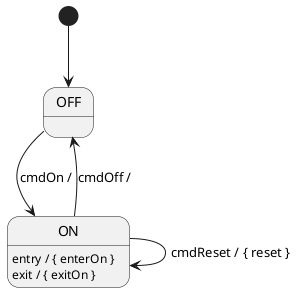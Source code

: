 @startuml

[*] --> OFF

state OFF

state ON {
  ON: entry / { enterOn }
  ON: exit / { exitOn }
}

OFF --> ON : cmdOn /
ON --> OFF : cmdOff /
ON --> ON : cmdReset / { reset }

@enduml

